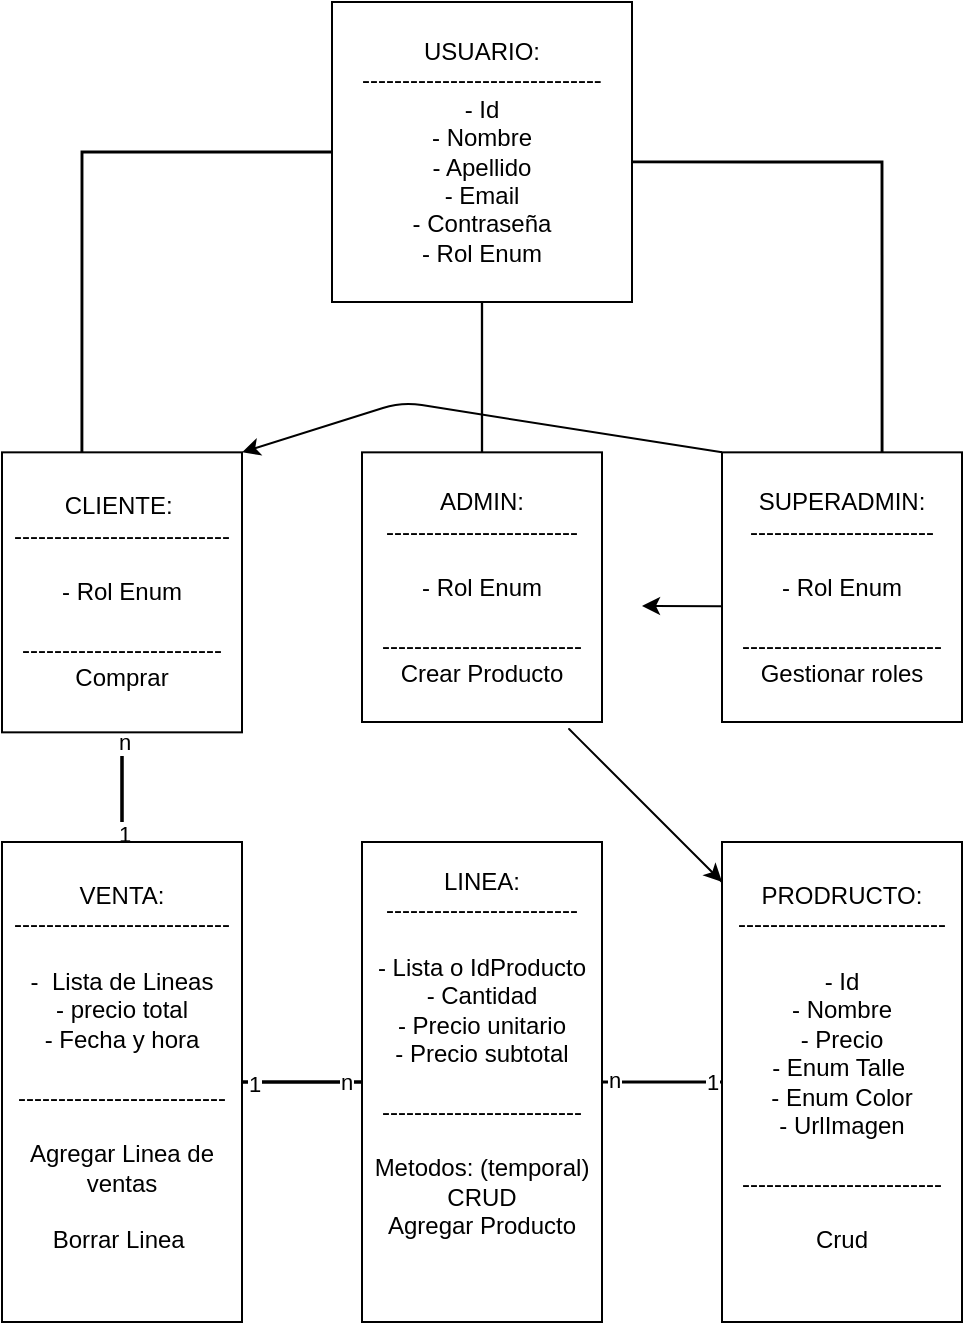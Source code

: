 <mxfile>
    <diagram id="aumY0bx19ozONPA4CPNq" name="Página-1">
        <mxGraphModel dx="1494" dy="697" grid="1" gridSize="40" guides="1" tooltips="1" connect="1" arrows="1" fold="1" page="1" pageScale="1" pageWidth="827" pageHeight="1169" background="none" math="0" shadow="0">
            <root>
                <mxCell id="0"/>
                <mxCell id="1" parent="0"/>
                <mxCell id="25" style="edgeStyle=none;shape=link;html=1;exitX=0.5;exitY=1;exitDx=0;exitDy=0;entryX=0.5;entryY=0;entryDx=0;entryDy=0;width=-0.154;" parent="1" source="6" target="8" edge="1">
                    <mxGeometry relative="1" as="geometry"/>
                </mxCell>
                <mxCell id="6" value="USUARIO:&lt;br&gt;------------------------------&lt;br&gt;- Id&lt;br&gt;- Nombre&lt;br&gt;- Apellido&lt;br&gt;- Email&lt;br&gt;- Contraseña&lt;br&gt;- Rol Enum" style="rounded=0;whiteSpace=wrap;html=1;" parent="1" vertex="1">
                    <mxGeometry x="325" y="120" width="150" height="150" as="geometry"/>
                </mxCell>
                <mxCell id="28" style="edgeStyle=none;shape=link;html=1;width=-0.769;" parent="1" source="7" target="10" edge="1">
                    <mxGeometry relative="1" as="geometry"/>
                </mxCell>
                <mxCell id="40" value="n" style="edgeLabel;html=1;align=center;verticalAlign=middle;resizable=0;points=[];" parent="28" vertex="1" connectable="0">
                    <mxGeometry x="-0.834" y="1" relative="1" as="geometry">
                        <mxPoint as="offset"/>
                    </mxGeometry>
                </mxCell>
                <mxCell id="41" value="1" style="edgeLabel;html=1;align=center;verticalAlign=middle;resizable=0;points=[];" parent="28" vertex="1" connectable="0">
                    <mxGeometry x="0.848" y="1" relative="1" as="geometry">
                        <mxPoint as="offset"/>
                    </mxGeometry>
                </mxCell>
                <mxCell id="7" value="CLIENTE:&amp;nbsp;&lt;br&gt;---------------------------&lt;br&gt;&lt;br&gt;- Rol Enum&lt;br&gt;&lt;br&gt;-------------------------&lt;br&gt;Comprar" style="rounded=0;whiteSpace=wrap;html=1;" parent="1" vertex="1">
                    <mxGeometry x="160" y="345.17" width="120" height="140" as="geometry"/>
                </mxCell>
                <mxCell id="8" value="ADMIN:&lt;br&gt;------------------------&lt;br&gt;&lt;br&gt;- Rol Enum&lt;br&gt;&lt;br&gt;-------------------------&lt;br&gt;Crear Producto" style="rounded=0;whiteSpace=wrap;html=1;" parent="1" vertex="1">
                    <mxGeometry x="340" y="345.17" width="120" height="134.83" as="geometry"/>
                </mxCell>
                <mxCell id="9" value="SUPERADMIN:&lt;br&gt;-----------------------&lt;br&gt;&lt;br&gt;- Rol Enum&lt;br&gt;&lt;br&gt;-------------------------&lt;br&gt;Gestionar roles" style="rounded=0;whiteSpace=wrap;html=1;" parent="1" vertex="1">
                    <mxGeometry x="520" y="345.17" width="120" height="134.83" as="geometry"/>
                </mxCell>
                <mxCell id="29" style="edgeStyle=none;shape=link;html=1;exitX=1;exitY=0.5;exitDx=0;exitDy=0;entryX=0;entryY=0.5;entryDx=0;entryDy=0;width=-0.667;" parent="1" source="10" target="11" edge="1">
                    <mxGeometry relative="1" as="geometry"/>
                </mxCell>
                <mxCell id="42" value="1" style="edgeLabel;html=1;align=center;verticalAlign=middle;resizable=0;points=[];" parent="29" vertex="1" connectable="0">
                    <mxGeometry x="-0.807" y="-1" relative="1" as="geometry">
                        <mxPoint as="offset"/>
                    </mxGeometry>
                </mxCell>
                <mxCell id="43" value="n" style="edgeLabel;html=1;align=center;verticalAlign=middle;resizable=0;points=[];" parent="29" vertex="1" connectable="0">
                    <mxGeometry x="0.709" relative="1" as="geometry">
                        <mxPoint as="offset"/>
                    </mxGeometry>
                </mxCell>
                <mxCell id="10" value="VENTA:&lt;br&gt;---------------------------&lt;br&gt;&lt;br&gt;-&amp;nbsp;&lt;span style=&quot;background-color: initial;&quot;&gt;&amp;nbsp;Lista de Lineas&lt;/span&gt;&lt;div&gt;- precio total&lt;/div&gt;&lt;div&gt;- Fecha y hora&lt;br&gt;&lt;br&gt;&lt;/div&gt;&lt;div&gt;--------------------------&lt;/div&gt;&lt;div&gt;&lt;br&gt;&lt;/div&gt;&lt;div&gt;&lt;div&gt;Agregar Linea de ventas&lt;br&gt;&lt;br&gt;Borrar Linea&amp;nbsp;&lt;/div&gt;&lt;div&gt;&lt;br&gt;&lt;/div&gt;&lt;/div&gt;" style="rounded=0;whiteSpace=wrap;html=1;" parent="1" vertex="1">
                    <mxGeometry x="160" y="540" width="120" height="240" as="geometry"/>
                </mxCell>
                <mxCell id="30" style="edgeStyle=none;shape=link;html=1;exitX=1;exitY=0.5;exitDx=0;exitDy=0;width=-0.462;entryX=0;entryY=0.5;entryDx=0;entryDy=0;" parent="1" source="11" edge="1" target="12">
                    <mxGeometry relative="1" as="geometry">
                        <mxPoint x="520" y="640" as="targetPoint"/>
                    </mxGeometry>
                </mxCell>
                <mxCell id="44" value="n" style="edgeLabel;html=1;align=center;verticalAlign=middle;resizable=0;points=[];" parent="30" vertex="1" connectable="0">
                    <mxGeometry x="-0.81" y="1" relative="1" as="geometry">
                        <mxPoint as="offset"/>
                    </mxGeometry>
                </mxCell>
                <mxCell id="50" value="1" style="edgeLabel;html=1;align=center;verticalAlign=middle;resizable=0;points=[];" vertex="1" connectable="0" parent="30">
                    <mxGeometry x="0.809" relative="1" as="geometry">
                        <mxPoint as="offset"/>
                    </mxGeometry>
                </mxCell>
                <mxCell id="11" value="LINEA:&lt;br&gt;------------------------&lt;br&gt;&lt;div&gt;&lt;div&gt;&lt;br&gt;- Lista o IdProducto&lt;/div&gt;&lt;div&gt;- Cantidad&lt;/div&gt;&lt;div&gt;- Precio unitario&lt;/div&gt;&lt;div&gt;- Precio subtotal&lt;br&gt;&lt;br&gt;&lt;/div&gt;&lt;div&gt;-------------------------&lt;/div&gt;&lt;div&gt;&lt;div&gt;&lt;br&gt;Metodos: (temporal)&lt;/div&gt;&lt;div&gt;CRUD&lt;/div&gt;&lt;div&gt;Agregar Producto&lt;/div&gt;&lt;/div&gt;&lt;div&gt;&lt;br&gt;&lt;/div&gt;&lt;/div&gt;&lt;div&gt;&lt;br&gt;&lt;/div&gt;" style="rounded=0;whiteSpace=wrap;html=1;" parent="1" vertex="1">
                    <mxGeometry x="340" y="540" width="120" height="240" as="geometry"/>
                </mxCell>
                <mxCell id="12" value="PRODRUCTO:&lt;br&gt;--------------------------&lt;br&gt;&lt;div&gt;&lt;br&gt;- Id&lt;/div&gt;&lt;div&gt;- Nombre&lt;/div&gt;&lt;div&gt;- Precio&lt;/div&gt;&lt;div&gt;- Enum Talle&amp;nbsp;&lt;/div&gt;&lt;div&gt;- Enum Color&lt;/div&gt;&lt;div&gt;- UrlImagen&lt;br&gt;&lt;br&gt;-------------------------&lt;br&gt;&lt;br&gt;Crud&lt;/div&gt;&lt;div&gt;&lt;br&gt;&lt;/div&gt;" style="rounded=0;whiteSpace=wrap;html=1;" parent="1" vertex="1">
                    <mxGeometry x="520" y="540" width="120" height="240" as="geometry"/>
                </mxCell>
                <mxCell id="38" value="" style="edgeStyle=segmentEdgeStyle;endArrow=classic;html=1;curved=0;rounded=0;endSize=8;startSize=8;shape=link;entryX=0.333;entryY=0;entryDx=0;entryDy=0;entryPerimeter=0;width=-0.455;" parent="1" target="7" edge="1" source="6">
                    <mxGeometry width="50" height="50" relative="1" as="geometry">
                        <mxPoint x="320" y="280" as="sourcePoint"/>
                        <mxPoint x="240" y="280" as="targetPoint"/>
                    </mxGeometry>
                </mxCell>
                <mxCell id="39" value="" style="edgeStyle=segmentEdgeStyle;endArrow=classic;html=1;curved=0;rounded=0;endSize=8;startSize=8;shape=link;entryX=0.667;entryY=0;entryDx=0;entryDy=0;entryPerimeter=0;width=0.455;exitX=1.003;exitY=0.533;exitDx=0;exitDy=0;exitPerimeter=0;" parent="1" target="9" edge="1" source="6">
                    <mxGeometry width="50" height="50" relative="1" as="geometry">
                        <mxPoint x="480" y="200" as="sourcePoint"/>
                        <mxPoint x="605" y="270" as="targetPoint"/>
                        <Array as="points">
                            <mxPoint x="600" y="200"/>
                        </Array>
                    </mxGeometry>
                </mxCell>
                <mxCell id="55" value="" style="edgeStyle=none;orthogonalLoop=1;jettySize=auto;html=1;entryX=0;entryY=0.083;entryDx=0;entryDy=0;entryPerimeter=0;" edge="1" parent="1" target="12">
                    <mxGeometry width="80" relative="1" as="geometry">
                        <mxPoint x="520" y="560" as="sourcePoint"/>
                        <mxPoint x="560" y="520" as="targetPoint"/>
                        <Array as="points">
                            <mxPoint x="440" y="480"/>
                        </Array>
                    </mxGeometry>
                </mxCell>
                <mxCell id="58" value="" style="edgeStyle=none;orthogonalLoop=1;jettySize=auto;html=1;exitX=0.003;exitY=0.571;exitDx=0;exitDy=0;exitPerimeter=0;" edge="1" parent="1" source="9">
                    <mxGeometry width="80" relative="1" as="geometry">
                        <mxPoint x="200" y="160" as="sourcePoint"/>
                        <mxPoint x="480" y="422" as="targetPoint"/>
                        <Array as="points"/>
                    </mxGeometry>
                </mxCell>
                <mxCell id="59" value="" style="edgeStyle=none;orthogonalLoop=1;jettySize=auto;html=1;exitX=0;exitY=0;exitDx=0;exitDy=0;entryX=1;entryY=0;entryDx=0;entryDy=0;" edge="1" parent="1" source="9" target="7">
                    <mxGeometry width="80" relative="1" as="geometry">
                        <mxPoint x="120" y="200" as="sourcePoint"/>
                        <mxPoint x="200" y="200" as="targetPoint"/>
                        <Array as="points">
                            <mxPoint x="360" y="320"/>
                        </Array>
                    </mxGeometry>
                </mxCell>
            </root>
        </mxGraphModel>
    </diagram>
</mxfile>